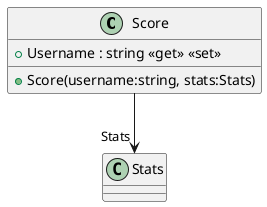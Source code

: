 @startuml
class Score {
    + Score(username:string, stats:Stats)
    + Username : string <<get>> <<set>>
}
Score --> "Stats" Stats
@enduml
